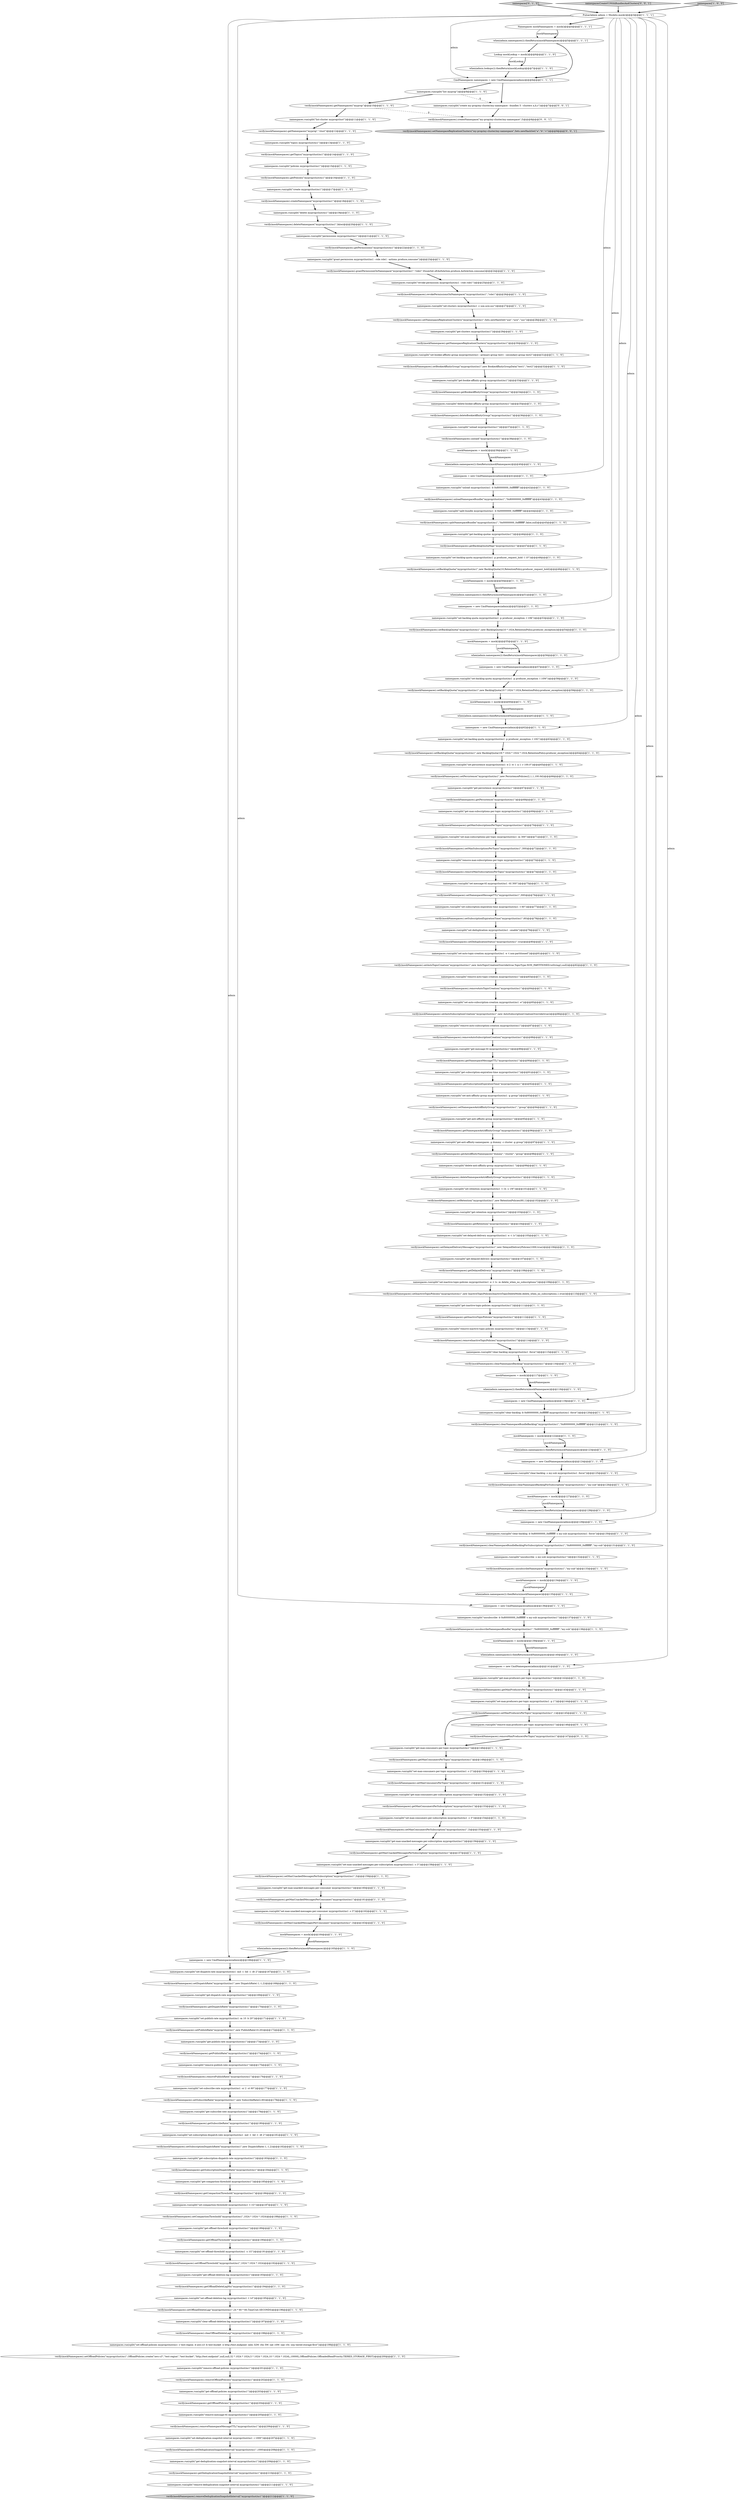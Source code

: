 digraph {
167 [style = filled, label = "verify(mockNamespaces).getPolicies(\"myprop/clust/ns1\")@@@16@@@['1', '1', '0']", fillcolor = white, shape = ellipse image = "AAA0AAABBB1BBB"];
100 [style = filled, label = "namespaces.run(split(\"get-offload-threshold myprop/clust/ns1\"))@@@189@@@['1', '1', '0']", fillcolor = white, shape = ellipse image = "AAA0AAABBB1BBB"];
39 [style = filled, label = "namespaces.run(split(\"get-backlog-quotas myprop/clust/ns1\"))@@@46@@@['1', '1', '0']", fillcolor = white, shape = ellipse image = "AAA0AAABBB1BBB"];
189 [style = filled, label = "namespaces.run(split(\"unsubscribe -b 0x80000000_0xffffffff -s my-sub myprop/clust/ns1\"))@@@137@@@['1', '1', '0']", fillcolor = white, shape = ellipse image = "AAA0AAABBB1BBB"];
134 [style = filled, label = "mockNamespaces = mock()@@@39@@@['1', '1', '0']", fillcolor = white, shape = ellipse image = "AAA0AAABBB1BBB"];
209 [style = filled, label = "namespaces['0', '1', '0']", fillcolor = lightgray, shape = diamond image = "AAA0AAABBB2BBB"];
204 [style = filled, label = "namespaces.run(split(\"set-bookie-affinity-group myprop/clust/ns1 --primary-group test1 --secondary-group test2\"))@@@31@@@['1', '1', '0']", fillcolor = white, shape = ellipse image = "AAA0AAABBB1BBB"];
130 [style = filled, label = "namespaces.run(split(\"remove-publish-rate myprop/clust/ns1\"))@@@175@@@['1', '1', '0']", fillcolor = white, shape = ellipse image = "AAA0AAABBB1BBB"];
138 [style = filled, label = "verify(mockNamespaces).removeNamespaceMessageTTL(\"myprop/clust/ns1\")@@@206@@@['1', '1', '0']", fillcolor = white, shape = ellipse image = "AAA0AAABBB1BBB"];
182 [style = filled, label = "namespaces.run(split(\"set-anti-affinity-group myprop/clust/ns1 -g group\"))@@@93@@@['1', '1', '0']", fillcolor = white, shape = ellipse image = "AAA0AAABBB1BBB"];
70 [style = filled, label = "namespaces.run(split(\"set-clusters myprop/clust/ns1 -c use,usw,usc\"))@@@27@@@['1', '1', '0']", fillcolor = white, shape = ellipse image = "AAA0AAABBB1BBB"];
191 [style = filled, label = "namespaces.run(split(\"set-max-consumers-per-topic myprop/clust/ns1 -c 2\"))@@@150@@@['1', '1', '0']", fillcolor = white, shape = ellipse image = "AAA0AAABBB1BBB"];
201 [style = filled, label = "verify(mockNamespaces).setMaxUnackedMessagesPerConsumer(\"myprop/clust/ns1\",3)@@@163@@@['1', '1', '0']", fillcolor = white, shape = ellipse image = "AAA0AAABBB1BBB"];
85 [style = filled, label = "namespaces.run(split(\"get-persistence myprop/clust/ns1\"))@@@67@@@['1', '1', '0']", fillcolor = white, shape = ellipse image = "AAA0AAABBB1BBB"];
109 [style = filled, label = "namespaces.run(split(\"clear-backlog myprop/clust/ns1 -force\"))@@@115@@@['1', '1', '0']", fillcolor = white, shape = ellipse image = "AAA0AAABBB1BBB"];
94 [style = filled, label = "verify(mockNamespaces).setDispatchRate(\"myprop/clust/ns1\",new DispatchRate(-1,-1,2))@@@168@@@['1', '1', '0']", fillcolor = white, shape = ellipse image = "AAA0AAABBB1BBB"];
19 [style = filled, label = "namespaces = new CmdNamespaces(admin)@@@62@@@['1', '1', '0']", fillcolor = white, shape = ellipse image = "AAA0AAABBB1BBB"];
122 [style = filled, label = "verify(mockNamespaces).splitNamespaceBundle(\"myprop/clust/ns1\",\"0x00000000_0xffffffff\",false,null)@@@45@@@['1', '1', '0']", fillcolor = white, shape = ellipse image = "AAA0AAABBB1BBB"];
137 [style = filled, label = "verify(mockNamespaces).getCompactionThreshold(\"myprop/clust/ns1\")@@@186@@@['1', '1', '0']", fillcolor = white, shape = ellipse image = "AAA0AAABBB1BBB"];
155 [style = filled, label = "namespaces.run(split(\"remove-auto-topic-creation myprop/clust/ns1\"))@@@83@@@['1', '1', '0']", fillcolor = white, shape = ellipse image = "AAA0AAABBB1BBB"];
40 [style = filled, label = "verify(mockNamespaces).grantPermissionOnNamespace(\"myprop/clust/ns1\",\"role1\",EnumSet.of(AuthAction.produce,AuthAction.consume))@@@24@@@['1', '1', '0']", fillcolor = white, shape = ellipse image = "AAA0AAABBB1BBB"];
146 [style = filled, label = "namespaces = new CmdNamespaces(admin)@@@52@@@['1', '1', '0']", fillcolor = white, shape = ellipse image = "AAA0AAABBB1BBB"];
173 [style = filled, label = "namespaces.run(split(\"delete-anti-affinity-group myprop/clust/ns1 \"))@@@99@@@['1', '1', '0']", fillcolor = white, shape = ellipse image = "AAA0AAABBB1BBB"];
142 [style = filled, label = "mockNamespaces = mock()@@@50@@@['1', '1', '0']", fillcolor = white, shape = ellipse image = "AAA0AAABBB1BBB"];
207 [style = filled, label = "namespaces.run(split(\"get-inactive-topic-policies myprop/clust/ns1\"))@@@111@@@['1', '1', '0']", fillcolor = white, shape = ellipse image = "AAA0AAABBB1BBB"];
160 [style = filled, label = "verify(mockNamespaces).deleteNamespaceAntiAffinityGroup(\"myprop/clust/ns1\")@@@100@@@['1', '1', '0']", fillcolor = white, shape = ellipse image = "AAA0AAABBB1BBB"];
8 [style = filled, label = "when(admin.namespaces()).thenReturn(mockNamespaces)@@@135@@@['1', '1', '0']", fillcolor = white, shape = ellipse image = "AAA0AAABBB1BBB"];
181 [style = filled, label = "PulsarAdmin admin = Mockito.mock()@@@3@@@['1', '1', '1']", fillcolor = white, shape = ellipse image = "AAA0AAABBB1BBB"];
193 [style = filled, label = "verify(mockNamespaces).setOffloadThreshold(\"myprop/clust/ns1\",1024 * 1024 * 1024)@@@192@@@['1', '1', '0']", fillcolor = white, shape = ellipse image = "AAA0AAABBB1BBB"];
76 [style = filled, label = "namespaces.run(split(\"get-max-consumers-per-subscription myprop/clust/ns1\"))@@@152@@@['1', '1', '0']", fillcolor = white, shape = ellipse image = "AAA0AAABBB1BBB"];
171 [style = filled, label = "namespaces.run(split(\"grant-permission myprop/clust/ns1 --role role1 --actions produce,consume\"))@@@23@@@['1', '1', '0']", fillcolor = white, shape = ellipse image = "AAA0AAABBB1BBB"];
89 [style = filled, label = "namespaces.run(split(\"delete myprop/clust/ns1\"))@@@19@@@['1', '1', '0']", fillcolor = white, shape = ellipse image = "AAA0AAABBB1BBB"];
37 [style = filled, label = "verify(mockNamespaces).getOffloadPolicies(\"myprop/clust/ns1\")@@@204@@@['1', '1', '0']", fillcolor = white, shape = ellipse image = "AAA0AAABBB1BBB"];
74 [style = filled, label = "namespaces.run(split(\"set-deduplication myprop/clust/ns1 --enable\"))@@@79@@@['1', '1', '0']", fillcolor = white, shape = ellipse image = "AAA0AAABBB1BBB"];
177 [style = filled, label = "namespaces.run(split(\"get-max-consumers-per-topic myprop/clust/ns1\"))@@@148@@@['1', '1', '0']", fillcolor = white, shape = ellipse image = "AAA0AAABBB1BBB"];
29 [style = filled, label = "verify(mockNamespaces).getSubscribeRate(\"myprop/clust/ns1\")@@@180@@@['1', '1', '0']", fillcolor = white, shape = ellipse image = "AAA0AAABBB1BBB"];
194 [style = filled, label = "verify(mockNamespaces).setBacklogQuota(\"myprop/clust/ns1\",new BacklogQuota(10 * 1024,RetentionPolicy.producer_exception))@@@54@@@['1', '1', '0']", fillcolor = white, shape = ellipse image = "AAA0AAABBB1BBB"];
7 [style = filled, label = "namespaces.run(split(\"get-dispatch-rate myprop/clust/ns1\"))@@@169@@@['1', '1', '0']", fillcolor = white, shape = ellipse image = "AAA0AAABBB1BBB"];
117 [style = filled, label = "when(admin.namespaces()).thenReturn(mockNamespaces)@@@128@@@['1', '1', '0']", fillcolor = white, shape = ellipse image = "AAA0AAABBB1BBB"];
103 [style = filled, label = "namespaces.run(split(\"get-deduplication-snapshot-interval myprop/clust/ns1\"))@@@209@@@['1', '1', '0']", fillcolor = white, shape = ellipse image = "AAA0AAABBB1BBB"];
121 [style = filled, label = "verify(mockNamespaces).getTopics(\"myprop/clust/ns1\")@@@14@@@['1', '1', '0']", fillcolor = white, shape = ellipse image = "AAA0AAABBB1BBB"];
166 [style = filled, label = "namespaces.run(split(\"get-anti-affinity-namespaces -p dummy -c cluster -g group\"))@@@97@@@['1', '1', '0']", fillcolor = white, shape = ellipse image = "AAA0AAABBB1BBB"];
81 [style = filled, label = "namespaces.run(split(\"set-subscription-expiration-time myprop/clust/ns1 -t 60\"))@@@77@@@['1', '1', '0']", fillcolor = white, shape = ellipse image = "AAA0AAABBB1BBB"];
176 [style = filled, label = "verify(mockNamespaces).setBacklogQuota(\"myprop/clust/ns1\",new BacklogQuota(10 * 1024 * 1024,RetentionPolicy.producer_exception))@@@59@@@['1', '1', '0']", fillcolor = white, shape = ellipse image = "AAA0AAABBB1BBB"];
163 [style = filled, label = "verify(mockNamespaces).removeInactiveTopicPolicies(\"myprop/clust/ns1\")@@@114@@@['1', '1', '0']", fillcolor = white, shape = ellipse image = "AAA0AAABBB1BBB"];
178 [style = filled, label = "namespaces.run(split(\"set-backlog-quota myprop/clust/ns1 -p producer_request_hold -l 10\"))@@@48@@@['1', '1', '0']", fillcolor = white, shape = ellipse image = "AAA0AAABBB1BBB"];
197 [style = filled, label = "verify(mockNamespaces).setNamespaceReplicationClusters(\"myprop/clust/ns1\",Sets.newHashSet(\"use\",\"usw\",\"usc\"))@@@28@@@['1', '1', '0']", fillcolor = white, shape = ellipse image = "AAA0AAABBB1BBB"];
159 [style = filled, label = "namespaces.run(split(\"set-max-subscriptions-per-topic myprop/clust/ns1 -m 300\"))@@@71@@@['1', '1', '0']", fillcolor = white, shape = ellipse image = "AAA0AAABBB1BBB"];
83 [style = filled, label = "verify(mockNamespaces).setOffloadPolicies(\"myprop/clust/ns1\",OffloadPolicies.create(\"aws-s3\",\"test-region\",\"test-bucket\",\"http://test.endpoint\",null,null,32 * 1024 * 1024,5 * 1024 * 1024,10 * 1024 * 1024L,10000L,OffloadPolicies.OffloadedReadPriority.TIERED_STORAGE_FIRST))@@@200@@@['1', '1', '0']", fillcolor = white, shape = ellipse image = "AAA0AAABBB1BBB"];
10 [style = filled, label = "namespaces.run(split(\"get-anti-affinity-group myprop/clust/ns1\"))@@@95@@@['1', '1', '0']", fillcolor = white, shape = ellipse image = "AAA0AAABBB1BBB"];
22 [style = filled, label = "verify(mockNamespaces).removeMaxSubscriptionsPerTopic(\"myprop/clust/ns1\")@@@74@@@['1', '1', '0']", fillcolor = white, shape = ellipse image = "AAA0AAABBB1BBB"];
95 [style = filled, label = "when(admin.namespaces()).thenReturn(mockNamespaces)@@@51@@@['1', '1', '0']", fillcolor = white, shape = ellipse image = "AAA0AAABBB1BBB"];
16 [style = filled, label = "verify(mockNamespaces).getPublishRate(\"myprop/clust/ns1\")@@@174@@@['1', '1', '0']", fillcolor = white, shape = ellipse image = "AAA0AAABBB1BBB"];
47 [style = filled, label = "verify(mockNamespaces).setSubscribeRate(\"myprop/clust/ns1\",new SubscribeRate(2,60))@@@178@@@['1', '1', '0']", fillcolor = white, shape = ellipse image = "AAA0AAABBB1BBB"];
147 [style = filled, label = "verify(mockNamespaces).getMaxConsumersPerSubscription(\"myprop/clust/ns1\")@@@153@@@['1', '1', '0']", fillcolor = white, shape = ellipse image = "AAA0AAABBB1BBB"];
48 [style = filled, label = "verify(mockNamespaces).getMaxUnackedMessagesPerConsumer(\"myprop/clust/ns1\")@@@161@@@['1', '1', '0']", fillcolor = white, shape = ellipse image = "AAA0AAABBB1BBB"];
184 [style = filled, label = "namespaces.run(split(\"list-cluster myprop/clust\"))@@@11@@@['1', '1', '0']", fillcolor = white, shape = ellipse image = "AAA0AAABBB1BBB"];
60 [style = filled, label = "mockNamespaces = mock()@@@127@@@['1', '1', '0']", fillcolor = white, shape = ellipse image = "AAA0AAABBB1BBB"];
91 [style = filled, label = "namespaces.run(split(\"set-deduplication-snapshot-interval myprop/clust/ns1 -i 1000\"))@@@207@@@['1', '1', '0']", fillcolor = white, shape = ellipse image = "AAA0AAABBB1BBB"];
141 [style = filled, label = "verify(mockNamespaces).clearOffloadDeleteLag(\"myprop/clust/ns1\")@@@198@@@['1', '1', '0']", fillcolor = white, shape = ellipse image = "AAA0AAABBB1BBB"];
55 [style = filled, label = "Namespaces mockNamespaces = mock()@@@4@@@['1', '1', '1']", fillcolor = white, shape = ellipse image = "AAA0AAABBB1BBB"];
152 [style = filled, label = "namespaces = new CmdNamespaces(admin)@@@166@@@['1', '1', '0']", fillcolor = white, shape = ellipse image = "AAA0AAABBB1BBB"];
187 [style = filled, label = "namespaces = new CmdNamespaces(admin)@@@129@@@['1', '1', '0']", fillcolor = white, shape = ellipse image = "AAA0AAABBB1BBB"];
196 [style = filled, label = "verify(mockNamespaces).getOffloadDeleteLagMs(\"myprop/clust/ns1\")@@@194@@@['1', '1', '0']", fillcolor = white, shape = ellipse image = "AAA0AAABBB1BBB"];
68 [style = filled, label = "namespaces.run(split(\"remove-inactive-topic-policies myprop/clust/ns1\"))@@@113@@@['1', '1', '0']", fillcolor = white, shape = ellipse image = "AAA0AAABBB1BBB"];
20 [style = filled, label = "CmdNamespaces namespaces = new CmdNamespaces(admin)@@@6@@@['1', '1', '1']", fillcolor = white, shape = ellipse image = "AAA0AAABBB1BBB"];
118 [style = filled, label = "namespaces.run(split(\"get-retention myprop/clust/ns1\"))@@@103@@@['1', '1', '0']", fillcolor = white, shape = ellipse image = "AAA0AAABBB1BBB"];
153 [style = filled, label = "namespaces.run(split(\"permissions myprop/clust/ns1\"))@@@21@@@['1', '1', '0']", fillcolor = white, shape = ellipse image = "AAA0AAABBB1BBB"];
148 [style = filled, label = "verify(mockNamespaces).setMaxConsumersPerSubscription(\"myprop/clust/ns1\",3)@@@155@@@['1', '1', '0']", fillcolor = white, shape = ellipse image = "AAA0AAABBB1BBB"];
18 [style = filled, label = "when(admin.lookups()).thenReturn(mockLookup)@@@7@@@['1', '1', '0']", fillcolor = white, shape = ellipse image = "AAA0AAABBB1BBB"];
99 [style = filled, label = "verify(mockNamespaces).getSubscriptionExpirationTime(\"myprop/clust/ns1\")@@@92@@@['1', '1', '0']", fillcolor = white, shape = ellipse image = "AAA0AAABBB1BBB"];
154 [style = filled, label = "verify(mockNamespaces).clearNamespaceBundleBacklogForSubscription(\"myprop/clust/ns1\",\"0x80000000_0xffffffff\",\"my-sub\")@@@131@@@['1', '1', '0']", fillcolor = white, shape = ellipse image = "AAA0AAABBB1BBB"];
67 [style = filled, label = "namespaces.run(split(\"set-backlog-quota myprop/clust/ns1 -p producer_exception -l 10M\"))@@@58@@@['1', '1', '0']", fillcolor = white, shape = ellipse image = "AAA0AAABBB1BBB"];
180 [style = filled, label = "verify(mockNamespaces).setSubscriptionDispatchRate(\"myprop/clust/ns1\",new DispatchRate(-1,-1,2))@@@182@@@['1', '1', '0']", fillcolor = white, shape = ellipse image = "AAA0AAABBB1BBB"];
21 [style = filled, label = "mockNamespaces = mock()@@@117@@@['1', '1', '0']", fillcolor = white, shape = ellipse image = "AAA0AAABBB1BBB"];
35 [style = filled, label = "verify(mockNamespaces).removeDeduplicationSnapshotInterval(\"myprop/clust/ns1\")@@@212@@@['1', '1', '0']", fillcolor = lightgray, shape = ellipse image = "AAA0AAABBB1BBB"];
132 [style = filled, label = "namespaces.run(split(\"set-offload-policies myprop/clust/ns1 -r test-region -d aws-s3 -b test-bucket -e http://test.endpoint -mbs 32M -rbs 5M -oat 10M -oae 10s -orp tiered-storage-first\"))@@@199@@@['1', '1', '0']", fillcolor = white, shape = ellipse image = "AAA0AAABBB1BBB"];
46 [style = filled, label = "namespaces = new CmdNamespaces(admin)@@@119@@@['1', '1', '0']", fillcolor = white, shape = ellipse image = "AAA0AAABBB1BBB"];
26 [style = filled, label = "namespaces.run(split(\"get-delayed-delivery myprop/clust/ns1\"))@@@107@@@['1', '1', '0']", fillcolor = white, shape = ellipse image = "AAA0AAABBB1BBB"];
214 [style = filled, label = "verify(mockNamespaces).setNamespaceReplicationClusters(\"my-prop/my-cluster/my-namespace\",Sets.newHashSet(\"a\",\"b\",\"c\"))@@@9@@@['0', '0', '1']", fillcolor = lightgray, shape = ellipse image = "AAA0AAABBB3BBB"];
34 [style = filled, label = "namespaces.run(split(\"set-offload-threshold myprop/clust/ns1 -s 1G\"))@@@191@@@['1', '1', '0']", fillcolor = white, shape = ellipse image = "AAA0AAABBB1BBB"];
162 [style = filled, label = "namespaces.run(split(\"set-subscription-dispatch-rate myprop/clust/ns1 -md -1 -bd -1 -dt 2\"))@@@181@@@['1', '1', '0']", fillcolor = white, shape = ellipse image = "AAA0AAABBB1BBB"];
63 [style = filled, label = "namespaces.run(split(\"set-dispatch-rate myprop/clust/ns1 -md -1 -bd -1 -dt 2\"))@@@167@@@['1', '1', '0']", fillcolor = white, shape = ellipse image = "AAA0AAABBB1BBB"];
42 [style = filled, label = "verify(mockNamespaces).getInactiveTopicPolicies(\"myprop/clust/ns1\")@@@112@@@['1', '1', '0']", fillcolor = white, shape = ellipse image = "AAA0AAABBB1BBB"];
28 [style = filled, label = "verify(mockNamespaces).setDeduplicationStatus(\"myprop/clust/ns1\",true)@@@80@@@['1', '1', '0']", fillcolor = white, shape = ellipse image = "AAA0AAABBB1BBB"];
113 [style = filled, label = "verify(mockNamespaces).removePublishRate(\"myprop/clust/ns1\")@@@176@@@['1', '1', '0']", fillcolor = white, shape = ellipse image = "AAA0AAABBB1BBB"];
36 [style = filled, label = "verify(mockNamespaces).getNamespaces(\"myprop\")@@@10@@@['1', '1', '0']", fillcolor = white, shape = ellipse image = "AAA0AAABBB1BBB"];
101 [style = filled, label = "verify(mockNamespaces).setBacklogQuota(\"myprop/clust/ns1\",new BacklogQuota(10l * 1024 * 1024 * 1024,RetentionPolicy.producer_exception))@@@64@@@['1', '1', '0']", fillcolor = white, shape = ellipse image = "AAA0AAABBB1BBB"];
123 [style = filled, label = "namespaces.run(split(\"get-max-unacked-messages-per-subscription myprop/clust/ns1\"))@@@156@@@['1', '1', '0']", fillcolor = white, shape = ellipse image = "AAA0AAABBB1BBB"];
33 [style = filled, label = "verify(mockNamespaces).getDeduplicationSnapshotInterval(\"myprop/clust/ns1\")@@@210@@@['1', '1', '0']", fillcolor = white, shape = ellipse image = "AAA0AAABBB1BBB"];
111 [style = filled, label = "verify(mockNamespaces).setSubscriptionExpirationTime(\"myprop/clust/ns1\",60)@@@78@@@['1', '1', '0']", fillcolor = white, shape = ellipse image = "AAA0AAABBB1BBB"];
206 [style = filled, label = "verify(mockNamespaces).getNamespaceMessageTTL(\"myprop/clust/ns1\")@@@90@@@['1', '1', '0']", fillcolor = white, shape = ellipse image = "AAA0AAABBB1BBB"];
13 [style = filled, label = "verify(mockNamespaces).getPersistence(\"myprop/clust/ns1\")@@@68@@@['1', '1', '0']", fillcolor = white, shape = ellipse image = "AAA0AAABBB1BBB"];
1 [style = filled, label = "when(admin.namespaces()).thenReturn(mockNamespaces)@@@56@@@['1', '1', '0']", fillcolor = white, shape = ellipse image = "AAA0AAABBB1BBB"];
98 [style = filled, label = "mockNamespaces = mock()@@@55@@@['1', '1', '0']", fillcolor = white, shape = ellipse image = "AAA0AAABBB1BBB"];
170 [style = filled, label = "namespaces.run(split(\"set-subscribe-rate myprop/clust/ns1 -sr 2 -st 60\"))@@@177@@@['1', '1', '0']", fillcolor = white, shape = ellipse image = "AAA0AAABBB1BBB"];
127 [style = filled, label = "verify(mockNamespaces).clearNamespaceBacklog(\"myprop/clust/ns1\")@@@116@@@['1', '1', '0']", fillcolor = white, shape = ellipse image = "AAA0AAABBB1BBB"];
156 [style = filled, label = "verify(mockNamespaces).unloadNamespaceBundle(\"myprop/clust/ns1\",\"0x80000000_0xffffffff\")@@@43@@@['1', '1', '0']", fillcolor = white, shape = ellipse image = "AAA0AAABBB1BBB"];
102 [style = filled, label = "namespaces.run(split(\"clear-backlog -b 0x80000000_0xffffffff myprop/clust/ns1 -force\"))@@@120@@@['1', '1', '0']", fillcolor = white, shape = ellipse image = "AAA0AAABBB1BBB"];
145 [style = filled, label = "verify(mockNamespaces).getBacklogQuotaMap(\"myprop/clust/ns1\")@@@47@@@['1', '1', '0']", fillcolor = white, shape = ellipse image = "AAA0AAABBB1BBB"];
38 [style = filled, label = "namespaces.run(split(\"delete-bookie-affinity-group myprop/clust/ns1\"))@@@35@@@['1', '1', '0']", fillcolor = white, shape = ellipse image = "AAA0AAABBB1BBB"];
90 [style = filled, label = "namespaces.run(split(\"get-message-ttl myprop/clust/ns1\"))@@@89@@@['1', '1', '0']", fillcolor = white, shape = ellipse image = "AAA0AAABBB1BBB"];
168 [style = filled, label = "when(admin.namespaces()).thenReturn(mockNamespaces)@@@40@@@['1', '1', '0']", fillcolor = white, shape = ellipse image = "AAA0AAABBB1BBB"];
32 [style = filled, label = "namespaces.run(split(\"set-max-producers-per-topic myprop/clust/ns1 -p 1\"))@@@144@@@['1', '1', '0']", fillcolor = white, shape = ellipse image = "AAA0AAABBB1BBB"];
133 [style = filled, label = "verify(mockNamespaces).setDelayedDeliveryMessages(\"myprop/clust/ns1\",new DelayedDeliveryPolicies(1000,true))@@@106@@@['1', '1', '0']", fillcolor = white, shape = ellipse image = "AAA0AAABBB1BBB"];
110 [style = filled, label = "verify(mockNamespaces).setMaxConsumersPerTopic(\"myprop/clust/ns1\",2)@@@151@@@['1', '1', '0']", fillcolor = white, shape = ellipse image = "AAA0AAABBB1BBB"];
52 [style = filled, label = "verify(mockNamespaces).setNamespaceAntiAffinityGroup(\"myprop/clust/ns1\",\"group\")@@@94@@@['1', '1', '0']", fillcolor = white, shape = ellipse image = "AAA0AAABBB1BBB"];
119 [style = filled, label = "verify(mockNamespaces).getOffloadThreshold(\"myprop/clust/ns1\")@@@190@@@['1', '1', '0']", fillcolor = white, shape = ellipse image = "AAA0AAABBB1BBB"];
129 [style = filled, label = "namespaces.run(split(\"get-offload-deletion-lag myprop/clust/ns1\"))@@@193@@@['1', '1', '0']", fillcolor = white, shape = ellipse image = "AAA0AAABBB1BBB"];
97 [style = filled, label = "namespaces.run(split(\"clear-backlog -b 0x80000000_0xffffffff -s my-sub myprop/clust/ns1 -force\"))@@@130@@@['1', '1', '0']", fillcolor = white, shape = ellipse image = "AAA0AAABBB1BBB"];
31 [style = filled, label = "namespaces.run(split(\"unsubscribe -s my-sub myprop/clust/ns1\"))@@@132@@@['1', '1', '0']", fillcolor = white, shape = ellipse image = "AAA0AAABBB1BBB"];
3 [style = filled, label = "verify(mockNamespaces).setAutoSubscriptionCreation(\"myprop/clust/ns1\",new AutoSubscriptionCreationOverride(true))@@@86@@@['1', '1', '0']", fillcolor = white, shape = ellipse image = "AAA0AAABBB1BBB"];
104 [style = filled, label = "mockNamespaces = mock()@@@164@@@['1', '1', '0']", fillcolor = white, shape = ellipse image = "AAA0AAABBB1BBB"];
88 [style = filled, label = "verify(mockNamespaces).setRetention(\"myprop/clust/ns1\",new RetentionPolicies(60,1))@@@102@@@['1', '1', '0']", fillcolor = white, shape = ellipse image = "AAA0AAABBB1BBB"];
9 [style = filled, label = "verify(mockNamespaces).createNamespace(\"myprop/clust/ns1\")@@@18@@@['1', '1', '0']", fillcolor = white, shape = ellipse image = "AAA0AAABBB1BBB"];
14 [style = filled, label = "namespaces.run(split(\"set-auto-topic-creation myprop/clust/ns1 -e -t non-partitioned\"))@@@81@@@['1', '1', '0']", fillcolor = white, shape = ellipse image = "AAA0AAABBB1BBB"];
65 [style = filled, label = "namespaces.run(split(\"topics myprop/clust/ns1\"))@@@13@@@['1', '1', '0']", fillcolor = white, shape = ellipse image = "AAA0AAABBB1BBB"];
23 [style = filled, label = "verify(mockNamespaces).unsubscribeNamespace(\"myprop/clust/ns1\",\"my-sub\")@@@133@@@['1', '1', '0']", fillcolor = white, shape = ellipse image = "AAA0AAABBB1BBB"];
174 [style = filled, label = "namespaces = new CmdNamespaces(admin)@@@57@@@['1', '1', '0']", fillcolor = white, shape = ellipse image = "AAA0AAABBB1BBB"];
149 [style = filled, label = "verify(mockNamespaces).getBookieAffinityGroup(\"myprop/clust/ns1\")@@@34@@@['1', '1', '0']", fillcolor = white, shape = ellipse image = "AAA0AAABBB1BBB"];
215 [style = filled, label = "namespacesCreateV1WithBundlesAndClusters['0', '0', '1']", fillcolor = lightgray, shape = diamond image = "AAA0AAABBB3BBB"];
12 [style = filled, label = "verify(mockNamespaces).setMaxUnackedMessagesPerSubscription(\"myprop/clust/ns1\",3)@@@159@@@['1', '1', '0']", fillcolor = white, shape = ellipse image = "AAA0AAABBB1BBB"];
43 [style = filled, label = "namespaces['1', '0', '0']", fillcolor = lightgray, shape = diamond image = "AAA0AAABBB1BBB"];
86 [style = filled, label = "namespaces.run(split(\"get-compaction-threshold myprop/clust/ns1\"))@@@185@@@['1', '1', '0']", fillcolor = white, shape = ellipse image = "AAA0AAABBB1BBB"];
17 [style = filled, label = "namespaces.run(split(\"set-retention myprop/clust/ns1 -t 1h -s 1M\"))@@@101@@@['1', '1', '0']", fillcolor = white, shape = ellipse image = "AAA0AAABBB1BBB"];
151 [style = filled, label = "verify(mockNamespaces).setAutoTopicCreation(\"myprop/clust/ns1\",new AutoTopicCreationOverride(true,TopicType.NON_PARTITIONED.toString(),null))@@@82@@@['1', '1', '0']", fillcolor = white, shape = ellipse image = "AAA0AAABBB1BBB"];
73 [style = filled, label = "verify(mockNamespaces).removeAutoSubscriptionCreation(\"myprop/clust/ns1\")@@@88@@@['1', '1', '0']", fillcolor = white, shape = ellipse image = "AAA0AAABBB1BBB"];
212 [style = filled, label = "verify(mockNamespaces).createNamespace(\"my-prop/my-cluster/my-namespace\",5)@@@8@@@['0', '0', '1']", fillcolor = white, shape = ellipse image = "AAA0AAABBB3BBB"];
84 [style = filled, label = "verify(mockNamespaces).deleteBookieAffinityGroup(\"myprop/clust/ns1\")@@@36@@@['1', '1', '0']", fillcolor = white, shape = ellipse image = "AAA0AAABBB1BBB"];
44 [style = filled, label = "namespaces.run(split(\"remove-offload-policies myprop/clust/ns1\"))@@@201@@@['1', '1', '0']", fillcolor = white, shape = ellipse image = "AAA0AAABBB1BBB"];
169 [style = filled, label = "verify(mockNamespaces).getMaxUnackedMessagesPerSubscription(\"myprop/clust/ns1\")@@@157@@@['1', '1', '0']", fillcolor = white, shape = ellipse image = "AAA0AAABBB1BBB"];
211 [style = filled, label = "verify(mockNamespaces).removeMaxProducersPerTopic(\"myprop/clust/ns1\")@@@147@@@['0', '1', '0']", fillcolor = white, shape = ellipse image = "AAA1AAABBB2BBB"];
61 [style = filled, label = "verify(mockNamespaces).deleteNamespace(\"myprop/clust/ns1\",false)@@@20@@@['1', '1', '0']", fillcolor = white, shape = ellipse image = "AAA0AAABBB1BBB"];
164 [style = filled, label = "verify(mockNamespaces).getRetention(\"myprop/clust/ns1\")@@@104@@@['1', '1', '0']", fillcolor = white, shape = ellipse image = "AAA0AAABBB1BBB"];
11 [style = filled, label = "verify(mockNamespaces).getMaxConsumersPerTopic(\"myprop/clust/ns1\")@@@149@@@['1', '1', '0']", fillcolor = white, shape = ellipse image = "AAA0AAABBB1BBB"];
125 [style = filled, label = "when(admin.namespaces()).thenReturn(mockNamespaces)@@@140@@@['1', '1', '0']", fillcolor = white, shape = ellipse image = "AAA0AAABBB1BBB"];
5 [style = filled, label = "verify(mockNamespaces).getDispatchRate(\"myprop/clust/ns1\")@@@170@@@['1', '1', '0']", fillcolor = white, shape = ellipse image = "AAA0AAABBB1BBB"];
144 [style = filled, label = "namespaces.run(split(\"remove-deduplication-snapshot-interval myprop/clust/ns1\"))@@@211@@@['1', '1', '0']", fillcolor = white, shape = ellipse image = "AAA0AAABBB1BBB"];
24 [style = filled, label = "verify(mockNamespaces).setBacklogQuota(\"myprop/clust/ns1\",new BacklogQuota(10,RetentionPolicy.producer_request_hold))@@@49@@@['1', '1', '0']", fillcolor = white, shape = ellipse image = "AAA0AAABBB1BBB"];
183 [style = filled, label = "verify(mockNamespaces).setOffloadDeleteLag(\"myprop/clust/ns1\",24 * 60 * 60,TimeUnit.SECONDS)@@@196@@@['1', '1', '0']", fillcolor = white, shape = ellipse image = "AAA0AAABBB1BBB"];
190 [style = filled, label = "namespaces.run(split(\"set-max-consumers-per-subscription myprop/clust/ns1 -c 3\"))@@@154@@@['1', '1', '0']", fillcolor = white, shape = ellipse image = "AAA0AAABBB1BBB"];
79 [style = filled, label = "namespaces.run(split(\"policies myprop/clust/ns1\"))@@@15@@@['1', '1', '0']", fillcolor = white, shape = ellipse image = "AAA0AAABBB1BBB"];
120 [style = filled, label = "when(admin.namespaces()).thenReturn(mockNamespaces)@@@5@@@['1', '1', '1']", fillcolor = white, shape = ellipse image = "AAA0AAABBB1BBB"];
75 [style = filled, label = "namespaces.run(split(\"get-bookie-affinity-group myprop/clust/ns1\"))@@@33@@@['1', '1', '0']", fillcolor = white, shape = ellipse image = "AAA0AAABBB1BBB"];
0 [style = filled, label = "namespaces.run(split(\"set-publish-rate myprop/clust/ns1 -m 10 -b 20\"))@@@171@@@['1', '1', '0']", fillcolor = white, shape = ellipse image = "AAA0AAABBB1BBB"];
188 [style = filled, label = "namespaces.run(split(\"unload myprop/clust/ns1\"))@@@37@@@['1', '1', '0']", fillcolor = white, shape = ellipse image = "AAA0AAABBB1BBB"];
54 [style = filled, label = "namespaces.run(split(\"clear-offload-deletion-lag myprop/clust/ns1\"))@@@197@@@['1', '1', '0']", fillcolor = white, shape = ellipse image = "AAA0AAABBB1BBB"];
71 [style = filled, label = "namespaces.run(split(\"set-persistence myprop/clust/ns1 -e 2 -w 1 -a 1 -r 100.0\"))@@@65@@@['1', '1', '0']", fillcolor = white, shape = ellipse image = "AAA0AAABBB1BBB"];
105 [style = filled, label = "verify(mockNamespaces).getDelayedDelivery(\"myprop/clust/ns1\")@@@108@@@['1', '1', '0']", fillcolor = white, shape = ellipse image = "AAA0AAABBB1BBB"];
49 [style = filled, label = "namespaces.run(split(\"get-offload-policies myprop/clust/ns1\"))@@@203@@@['1', '1', '0']", fillcolor = white, shape = ellipse image = "AAA0AAABBB1BBB"];
131 [style = filled, label = "when(admin.namespaces()).thenReturn(mockNamespaces)@@@123@@@['1', '1', '0']", fillcolor = white, shape = ellipse image = "AAA0AAABBB1BBB"];
62 [style = filled, label = "mockNamespaces = mock()@@@122@@@['1', '1', '0']", fillcolor = white, shape = ellipse image = "AAA0AAABBB1BBB"];
96 [style = filled, label = "verify(mockNamespaces).unload(\"myprop/clust/ns1\")@@@38@@@['1', '1', '0']", fillcolor = white, shape = ellipse image = "AAA0AAABBB1BBB"];
158 [style = filled, label = "verify(mockNamespaces).setCompactionThreshold(\"myprop/clust/ns1\",1024 * 1024 * 1024)@@@188@@@['1', '1', '0']", fillcolor = white, shape = ellipse image = "AAA0AAABBB1BBB"];
195 [style = filled, label = "mockNamespaces = mock()@@@60@@@['1', '1', '0']", fillcolor = white, shape = ellipse image = "AAA0AAABBB1BBB"];
208 [style = filled, label = "namespaces.run(split(\"get-max-unacked-messages-per-consumer myprop/clust/ns1\"))@@@160@@@['1', '1', '0']", fillcolor = white, shape = ellipse image = "AAA0AAABBB1BBB"];
202 [style = filled, label = "verify(mockNamespaces).clearNamespaceBacklogForSubscription(\"myprop/clust/ns1\",\"my-sub\")@@@126@@@['1', '1', '0']", fillcolor = white, shape = ellipse image = "AAA0AAABBB1BBB"];
77 [style = filled, label = "verify(mockNamespaces).setDeduplicationSnapshotInterval(\"myprop/clust/ns1\",1000)@@@208@@@['1', '1', '0']", fillcolor = white, shape = ellipse image = "AAA0AAABBB1BBB"];
157 [style = filled, label = "verify(mockNamespaces).getPermissions(\"myprop/clust/ns1\")@@@22@@@['1', '1', '0']", fillcolor = white, shape = ellipse image = "AAA0AAABBB1BBB"];
64 [style = filled, label = "verify(mockNamespaces).setBookieAffinityGroup(\"myprop/clust/ns1\",new BookieAffinityGroupData(\"test1\",\"test2\"))@@@32@@@['1', '1', '0']", fillcolor = white, shape = ellipse image = "AAA0AAABBB1BBB"];
82 [style = filled, label = "namespaces.run(split(\"list myprop\"))@@@9@@@['1', '1', '0']", fillcolor = white, shape = ellipse image = "AAA0AAABBB1BBB"];
185 [style = filled, label = "verify(mockNamespaces).getNamespaces(\"myprop\",\"clust\")@@@12@@@['1', '1', '0']", fillcolor = white, shape = ellipse image = "AAA0AAABBB1BBB"];
2 [style = filled, label = "verify(mockNamespaces).removeOffloadPolicies(\"myprop/clust/ns1\")@@@202@@@['1', '1', '0']", fillcolor = white, shape = ellipse image = "AAA0AAABBB1BBB"];
139 [style = filled, label = "namespaces = new CmdNamespaces(admin)@@@141@@@['1', '1', '0']", fillcolor = white, shape = ellipse image = "AAA0AAABBB1BBB"];
4 [style = filled, label = "verify(mockNamespaces).setInactiveTopicPolicies(\"myprop/clust/ns1\",new InactiveTopicPolicies(InactiveTopicDeleteMode.delete_when_no_subscriptions,1,true))@@@110@@@['1', '1', '0']", fillcolor = white, shape = ellipse image = "AAA0AAABBB1BBB"];
172 [style = filled, label = "mockNamespaces = mock()@@@134@@@['1', '1', '0']", fillcolor = white, shape = ellipse image = "AAA0AAABBB1BBB"];
161 [style = filled, label = "namespaces = new CmdNamespaces(admin)@@@124@@@['1', '1', '0']", fillcolor = white, shape = ellipse image = "AAA0AAABBB1BBB"];
150 [style = filled, label = "namespaces = new CmdNamespaces(admin)@@@41@@@['1', '1', '0']", fillcolor = white, shape = ellipse image = "AAA0AAABBB1BBB"];
72 [style = filled, label = "namespaces.run(split(\"set-offload-deletion-lag myprop/clust/ns1 -l 1d\"))@@@195@@@['1', '1', '0']", fillcolor = white, shape = ellipse image = "AAA0AAABBB1BBB"];
165 [style = filled, label = "namespaces.run(split(\"get-publish-rate myprop/clust/ns1\"))@@@173@@@['1', '1', '0']", fillcolor = white, shape = ellipse image = "AAA0AAABBB1BBB"];
57 [style = filled, label = "namespaces.run(split(\"set-compaction-threshold myprop/clust/ns1 -t 1G\"))@@@187@@@['1', '1', '0']", fillcolor = white, shape = ellipse image = "AAA0AAABBB1BBB"];
41 [style = filled, label = "verify(mockNamespaces).getNamespaceAntiAffinityGroup(\"myprop/clust/ns1\")@@@96@@@['1', '1', '0']", fillcolor = white, shape = ellipse image = "AAA0AAABBB1BBB"];
126 [style = filled, label = "verify(mockNamespaces).getAntiAffinityNamespaces(\"dummy\",\"cluster\",\"group\")@@@98@@@['1', '1', '0']", fillcolor = white, shape = ellipse image = "AAA0AAABBB1BBB"];
6 [style = filled, label = "when(admin.namespaces()).thenReturn(mockNamespaces)@@@61@@@['1', '1', '0']", fillcolor = white, shape = ellipse image = "AAA0AAABBB1BBB"];
51 [style = filled, label = "verify(mockNamespaces).getMaxProducersPerTopic(\"myprop/clust/ns1\")@@@143@@@['1', '1', '0']", fillcolor = white, shape = ellipse image = "AAA0AAABBB1BBB"];
136 [style = filled, label = "namespaces.run(split(\"clear-backlog -s my-sub myprop/clust/ns1 -force\"))@@@125@@@['1', '1', '0']", fillcolor = white, shape = ellipse image = "AAA0AAABBB1BBB"];
200 [style = filled, label = "namespaces.run(split(\"create myprop/clust/ns1\"))@@@17@@@['1', '1', '0']", fillcolor = white, shape = ellipse image = "AAA0AAABBB1BBB"];
210 [style = filled, label = "namespaces.run(split(\"remove-max-producers-per-topic myprop/clust/ns1\"))@@@146@@@['0', '1', '0']", fillcolor = white, shape = ellipse image = "AAA1AAABBB2BBB"];
15 [style = filled, label = "namespaces.run(split(\"unload myprop/clust/ns1 -b 0x80000000_0xffffffff\"))@@@42@@@['1', '1', '0']", fillcolor = white, shape = ellipse image = "AAA0AAABBB1BBB"];
198 [style = filled, label = "verify(mockNamespaces).getMaxSubscriptionsPerTopic(\"myprop/clust/ns1\")@@@70@@@['1', '1', '0']", fillcolor = white, shape = ellipse image = "AAA0AAABBB1BBB"];
78 [style = filled, label = "namespaces.run(split(\"get-subscription-expiration-time myprop/clust/ns1\"))@@@91@@@['1', '1', '0']", fillcolor = white, shape = ellipse image = "AAA0AAABBB1BBB"];
179 [style = filled, label = "namespaces.run(split(\"set-delayed-delivery myprop/clust/ns1 -e -t 1s\"))@@@105@@@['1', '1', '0']", fillcolor = white, shape = ellipse image = "AAA0AAABBB1BBB"];
140 [style = filled, label = "verify(mockNamespaces).setPublishRate(\"myprop/clust/ns1\",new PublishRate(10,20))@@@172@@@['1', '1', '0']", fillcolor = white, shape = ellipse image = "AAA0AAABBB1BBB"];
106 [style = filled, label = "namespaces.run(split(\"set-backlog-quota myprop/clust/ns1 -p producer_exception -l 10G\"))@@@63@@@['1', '1', '0']", fillcolor = white, shape = ellipse image = "AAA0AAABBB1BBB"];
108 [style = filled, label = "verify(mockNamespaces).getSubscriptionDispatchRate(\"myprop/clust/ns1\")@@@184@@@['1', '1', '0']", fillcolor = white, shape = ellipse image = "AAA0AAABBB1BBB"];
66 [style = filled, label = "namespaces.run(split(\"split-bundle myprop/clust/ns1 -b 0x00000000_0xffffffff\"))@@@44@@@['1', '1', '0']", fillcolor = white, shape = ellipse image = "AAA0AAABBB1BBB"];
53 [style = filled, label = "verify(mockNamespaces).setMaxProducersPerTopic(\"myprop/clust/ns1\",1)@@@145@@@['1', '1', '0']", fillcolor = white, shape = ellipse image = "AAA0AAABBB1BBB"];
116 [style = filled, label = "namespaces.run(split(\"get-max-producers-per-topic myprop/clust/ns1\"))@@@142@@@['1', '1', '0']", fillcolor = white, shape = ellipse image = "AAA0AAABBB1BBB"];
112 [style = filled, label = "namespaces.run(split(\"set-inactive-topic-policies myprop/clust/ns1 -e -t 1s -m delete_when_no_subscriptions\"))@@@109@@@['1', '1', '0']", fillcolor = white, shape = ellipse image = "AAA0AAABBB1BBB"];
87 [style = filled, label = "namespaces.run(split(\"set-backlog-quota myprop/clust/ns1 -p producer_exception -l 10K\"))@@@53@@@['1', '1', '0']", fillcolor = white, shape = ellipse image = "AAA0AAABBB1BBB"];
27 [style = filled, label = "verify(mockNamespaces).setMaxSubscriptionsPerTopic(\"myprop/clust/ns1\",300)@@@72@@@['1', '1', '0']", fillcolor = white, shape = ellipse image = "AAA0AAABBB1BBB"];
124 [style = filled, label = "verify(mockNamespaces).getNamespaceReplicationClusters(\"myprop/clust/ns1\")@@@30@@@['1', '1', '0']", fillcolor = white, shape = ellipse image = "AAA0AAABBB1BBB"];
192 [style = filled, label = "when(admin.namespaces()).thenReturn(mockNamespaces)@@@165@@@['1', '1', '0']", fillcolor = white, shape = ellipse image = "AAA0AAABBB1BBB"];
45 [style = filled, label = "namespaces.run(split(\"set-auto-subscription-creation myprop/clust/ns1 -e\"))@@@85@@@['1', '1', '0']", fillcolor = white, shape = ellipse image = "AAA0AAABBB1BBB"];
203 [style = filled, label = "namespaces.run(split(\"set-max-unacked-messages-per-subscription myprop/clust/ns1 -c 3\"))@@@158@@@['1', '1', '0']", fillcolor = white, shape = ellipse image = "AAA0AAABBB1BBB"];
115 [style = filled, label = "when(admin.namespaces()).thenReturn(mockNamespaces)@@@118@@@['1', '1', '0']", fillcolor = white, shape = ellipse image = "AAA0AAABBB1BBB"];
186 [style = filled, label = "verify(mockNamespaces).clearNamespaceBundleBacklog(\"myprop/clust/ns1\",\"0x80000000_0xffffffff\")@@@121@@@['1', '1', '0']", fillcolor = white, shape = ellipse image = "AAA0AAABBB1BBB"];
30 [style = filled, label = "namespaces.run(split(\"get-max-subscriptions-per-topic myprop/clust/ns1\"))@@@69@@@['1', '1', '0']", fillcolor = white, shape = ellipse image = "AAA0AAABBB1BBB"];
59 [style = filled, label = "verify(mockNamespaces).revokePermissionsOnNamespace(\"myprop/clust/ns1\",\"role1\")@@@26@@@['1', '1', '0']", fillcolor = white, shape = ellipse image = "AAA0AAABBB1BBB"];
128 [style = filled, label = "namespaces.run(split(\"set-max-unacked-messages-per-consumer myprop/clust/ns1 -c 3\"))@@@162@@@['1', '1', '0']", fillcolor = white, shape = ellipse image = "AAA0AAABBB1BBB"];
135 [style = filled, label = "verify(mockNamespaces).removeAutoTopicCreation(\"myprop/clust/ns1\")@@@84@@@['1', '1', '0']", fillcolor = white, shape = ellipse image = "AAA0AAABBB1BBB"];
143 [style = filled, label = "namespaces.run(split(\"remove-auto-subscription-creation myprop/clust/ns1\"))@@@87@@@['1', '1', '0']", fillcolor = white, shape = ellipse image = "AAA0AAABBB1BBB"];
80 [style = filled, label = "namespaces.run(split(\"remove-max-subscriptions-per-topic myprop/clust/ns1\"))@@@73@@@['1', '1', '0']", fillcolor = white, shape = ellipse image = "AAA0AAABBB1BBB"];
199 [style = filled, label = "verify(mockNamespaces).unsubscribeNamespaceBundle(\"myprop/clust/ns1\",\"0x80000000_0xffffffff\",\"my-sub\")@@@138@@@['1', '1', '0']", fillcolor = white, shape = ellipse image = "AAA0AAABBB1BBB"];
58 [style = filled, label = "Lookup mockLookup = mock()@@@6@@@['1', '1', '0']", fillcolor = white, shape = ellipse image = "AAA0AAABBB1BBB"];
205 [style = filled, label = "verify(mockNamespaces).setNamespaceMessageTTL(\"myprop/clust/ns1\",300)@@@76@@@['1', '1', '0']", fillcolor = white, shape = ellipse image = "AAA0AAABBB1BBB"];
107 [style = filled, label = "namespaces.run(split(\"set-message-ttl myprop/clust/ns1 -ttl 300\"))@@@75@@@['1', '1', '0']", fillcolor = white, shape = ellipse image = "AAA0AAABBB1BBB"];
92 [style = filled, label = "mockNamespaces = mock()@@@139@@@['1', '1', '0']", fillcolor = white, shape = ellipse image = "AAA0AAABBB1BBB"];
213 [style = filled, label = "namespaces.run(split(\"create my-prop/my-cluster/my-namespace --bundles 5 --clusters a,b,c\"))@@@7@@@['0', '0', '1']", fillcolor = white, shape = ellipse image = "AAA0AAABBB3BBB"];
50 [style = filled, label = "namespaces.run(split(\"remove-message-ttl myprop/clust/ns1\"))@@@205@@@['1', '1', '0']", fillcolor = white, shape = ellipse image = "AAA0AAABBB1BBB"];
93 [style = filled, label = "namespaces = new CmdNamespaces(admin)@@@136@@@['1', '1', '0']", fillcolor = white, shape = ellipse image = "AAA0AAABBB1BBB"];
175 [style = filled, label = "namespaces.run(split(\"get-subscribe-rate myprop/clust/ns1\"))@@@179@@@['1', '1', '0']", fillcolor = white, shape = ellipse image = "AAA0AAABBB1BBB"];
114 [style = filled, label = "namespaces.run(split(\"get-clusters myprop/clust/ns1\"))@@@29@@@['1', '1', '0']", fillcolor = white, shape = ellipse image = "AAA0AAABBB1BBB"];
56 [style = filled, label = "namespaces.run(split(\"get-subscription-dispatch-rate myprop/clust/ns1\"))@@@183@@@['1', '1', '0']", fillcolor = white, shape = ellipse image = "AAA0AAABBB1BBB"];
25 [style = filled, label = "namespaces.run(split(\"revoke-permission myprop/clust/ns1 --role role1\"))@@@25@@@['1', '1', '0']", fillcolor = white, shape = ellipse image = "AAA0AAABBB1BBB"];
69 [style = filled, label = "verify(mockNamespaces).setPersistence(\"myprop/clust/ns1\",new PersistencePolicies(2,1,1,100.0d))@@@66@@@['1', '1', '0']", fillcolor = white, shape = ellipse image = "AAA0AAABBB1BBB"];
108->86 [style = bold, label=""];
137->57 [style = bold, label=""];
157->171 [style = bold, label=""];
134->168 [style = bold, label=""];
131->161 [style = bold, label=""];
18->20 [style = bold, label=""];
158->100 [style = bold, label=""];
83->44 [style = bold, label=""];
147->190 [style = bold, label=""];
169->203 [style = bold, label=""];
88->118 [style = bold, label=""];
168->150 [style = bold, label=""];
128->201 [style = bold, label=""];
140->165 [style = bold, label=""];
24->142 [style = bold, label=""];
134->168 [style = solid, label="mockNamespaces"];
181->146 [style = solid, label="admin"];
181->150 [style = solid, label="admin"];
181->55 [style = bold, label=""];
6->19 [style = bold, label=""];
165->16 [style = bold, label=""];
209->181 [style = bold, label=""];
62->131 [style = solid, label="mockNamespaces"];
154->31 [style = bold, label=""];
60->117 [style = bold, label=""];
8->93 [style = bold, label=""];
212->214 [style = bold, label=""];
110->76 [style = bold, label=""];
126->173 [style = bold, label=""];
156->66 [style = bold, label=""];
191->110 [style = bold, label=""];
90->206 [style = bold, label=""];
0->140 [style = bold, label=""];
133->26 [style = bold, label=""];
44->2 [style = bold, label=""];
179->133 [style = bold, label=""];
21->115 [style = bold, label=""];
107->205 [style = bold, label=""];
143->73 [style = bold, label=""];
77->103 [style = bold, label=""];
113->170 [style = bold, label=""];
162->180 [style = bold, label=""];
171->40 [style = bold, label=""];
71->69 [style = bold, label=""];
74->28 [style = bold, label=""];
135->45 [style = bold, label=""];
173->160 [style = bold, label=""];
75->149 [style = bold, label=""];
81->111 [style = bold, label=""];
53->210 [style = bold, label=""];
36->184 [style = bold, label=""];
136->202 [style = bold, label=""];
181->46 [style = solid, label="admin"];
180->56 [style = bold, label=""];
96->134 [style = bold, label=""];
40->25 [style = bold, label=""];
99->182 [style = bold, label=""];
102->186 [style = bold, label=""];
196->72 [style = bold, label=""];
62->131 [style = bold, label=""];
31->23 [style = bold, label=""];
151->155 [style = bold, label=""];
153->157 [style = bold, label=""];
66->122 [style = bold, label=""];
183->54 [style = bold, label=""];
215->181 [style = bold, label=""];
176->195 [style = bold, label=""];
112->4 [style = bold, label=""];
129->196 [style = bold, label=""];
166->126 [style = bold, label=""];
177->11 [style = bold, label=""];
142->95 [style = bold, label=""];
148->123 [style = bold, label=""];
115->46 [style = bold, label=""];
22->107 [style = bold, label=""];
190->148 [style = bold, label=""];
100->119 [style = bold, label=""];
164->179 [style = bold, label=""];
91->77 [style = bold, label=""];
114->124 [style = bold, label=""];
17->88 [style = bold, label=""];
206->78 [style = bold, label=""];
188->96 [style = bold, label=""];
207->42 [style = bold, label=""];
32->53 [style = bold, label=""];
111->74 [style = bold, label=""];
185->65 [style = bold, label=""];
117->187 [style = bold, label=""];
98->1 [style = solid, label="mockNamespaces"];
21->115 [style = solid, label="mockNamespaces"];
95->146 [style = bold, label=""];
42->68 [style = bold, label=""];
189->199 [style = bold, label=""];
56->108 [style = bold, label=""];
210->211 [style = bold, label=""];
119->34 [style = bold, label=""];
55->120 [style = solid, label="mockNamespaces"];
72->183 [style = bold, label=""];
58->18 [style = bold, label=""];
194->98 [style = bold, label=""];
139->116 [style = bold, label=""];
73->90 [style = bold, label=""];
103->33 [style = bold, label=""];
181->174 [style = solid, label="admin"];
49->37 [style = bold, label=""];
167->200 [style = bold, label=""];
101->71 [style = bold, label=""];
159->27 [style = bold, label=""];
85->13 [style = bold, label=""];
181->187 [style = solid, label="admin"];
28->14 [style = bold, label=""];
23->172 [style = bold, label=""];
121->79 [style = bold, label=""];
67->176 [style = bold, label=""];
198->159 [style = bold, label=""];
172->8 [style = solid, label="mockNamespaces"];
146->87 [style = bold, label=""];
152->63 [style = bold, label=""];
92->125 [style = solid, label="mockNamespaces"];
93->189 [style = bold, label=""];
54->141 [style = bold, label=""];
53->177 [style = bold, label=""];
182->52 [style = bold, label=""];
178->24 [style = bold, label=""];
138->91 [style = bold, label=""];
127->21 [style = bold, label=""];
29->162 [style = bold, label=""];
78->99 [style = bold, label=""];
34->193 [style = bold, label=""];
60->117 [style = solid, label="mockNamespaces"];
20->213 [style = bold, label=""];
39->145 [style = bold, label=""];
125->139 [style = bold, label=""];
174->67 [style = bold, label=""];
145->178 [style = bold, label=""];
187->97 [style = bold, label=""];
104->192 [style = bold, label=""];
132->83 [style = bold, label=""];
181->139 [style = solid, label="admin"];
57->158 [style = bold, label=""];
30->198 [style = bold, label=""];
11->191 [style = bold, label=""];
2->49 [style = bold, label=""];
181->161 [style = solid, label="admin"];
48->128 [style = bold, label=""];
69->85 [style = bold, label=""];
199->92 [style = bold, label=""];
9->89 [style = bold, label=""];
160->17 [style = bold, label=""];
106->101 [style = bold, label=""];
172->8 [style = bold, label=""];
150->15 [style = bold, label=""];
155->135 [style = bold, label=""];
68->163 [style = bold, label=""];
94->7 [style = bold, label=""];
130->113 [style = bold, label=""];
26->105 [style = bold, label=""];
186->62 [style = bold, label=""];
64->75 [style = bold, label=""];
33->144 [style = bold, label=""];
36->212 [style = dashed, label="0"];
86->137 [style = bold, label=""];
161->136 [style = bold, label=""];
141->132 [style = bold, label=""];
122->39 [style = bold, label=""];
1->174 [style = bold, label=""];
89->61 [style = bold, label=""];
80->22 [style = bold, label=""];
7->5 [style = bold, label=""];
43->181 [style = bold, label=""];
120->20 [style = bold, label=""];
120->58 [style = bold, label=""];
197->114 [style = bold, label=""];
19->106 [style = bold, label=""];
3->143 [style = bold, label=""];
46->102 [style = bold, label=""];
20->82 [style = bold, label=""];
27->80 [style = bold, label=""];
170->47 [style = bold, label=""];
84->188 [style = bold, label=""];
41->166 [style = bold, label=""];
181->19 [style = solid, label="admin"];
208->48 [style = bold, label=""];
104->192 [style = solid, label="mockNamespaces"];
58->18 [style = solid, label="mockLookup"];
51->32 [style = bold, label=""];
193->129 [style = bold, label=""];
201->104 [style = bold, label=""];
13->30 [style = bold, label=""];
163->109 [style = bold, label=""];
124->204 [style = bold, label=""];
25->59 [style = bold, label=""];
184->185 [style = bold, label=""];
38->84 [style = bold, label=""];
211->177 [style = bold, label=""];
195->6 [style = bold, label=""];
123->169 [style = bold, label=""];
65->121 [style = bold, label=""];
12->208 [style = bold, label=""];
82->36 [style = bold, label=""];
200->9 [style = bold, label=""];
97->154 [style = bold, label=""];
15->156 [style = bold, label=""];
70->197 [style = bold, label=""];
14->151 [style = bold, label=""];
144->35 [style = bold, label=""];
181->20 [style = solid, label="admin"];
45->3 [style = bold, label=""];
37->50 [style = bold, label=""];
4->207 [style = bold, label=""];
5->0 [style = bold, label=""];
16->130 [style = bold, label=""];
47->175 [style = bold, label=""];
175->29 [style = bold, label=""];
205->81 [style = bold, label=""];
142->95 [style = solid, label="mockNamespaces"];
79->167 [style = bold, label=""];
50->138 [style = bold, label=""];
149->38 [style = bold, label=""];
59->70 [style = bold, label=""];
76->147 [style = bold, label=""];
55->120 [style = bold, label=""];
92->125 [style = bold, label=""];
63->94 [style = bold, label=""];
202->60 [style = bold, label=""];
203->12 [style = bold, label=""];
61->153 [style = bold, label=""];
192->152 [style = bold, label=""];
98->1 [style = bold, label=""];
87->194 [style = bold, label=""];
181->93 [style = solid, label="admin"];
109->127 [style = bold, label=""];
118->164 [style = bold, label=""];
116->51 [style = bold, label=""];
181->152 [style = solid, label="admin"];
195->6 [style = solid, label="mockNamespaces"];
204->64 [style = bold, label=""];
213->212 [style = bold, label=""];
52->10 [style = bold, label=""];
105->112 [style = bold, label=""];
82->213 [style = dashed, label="0"];
10->41 [style = bold, label=""];
}
